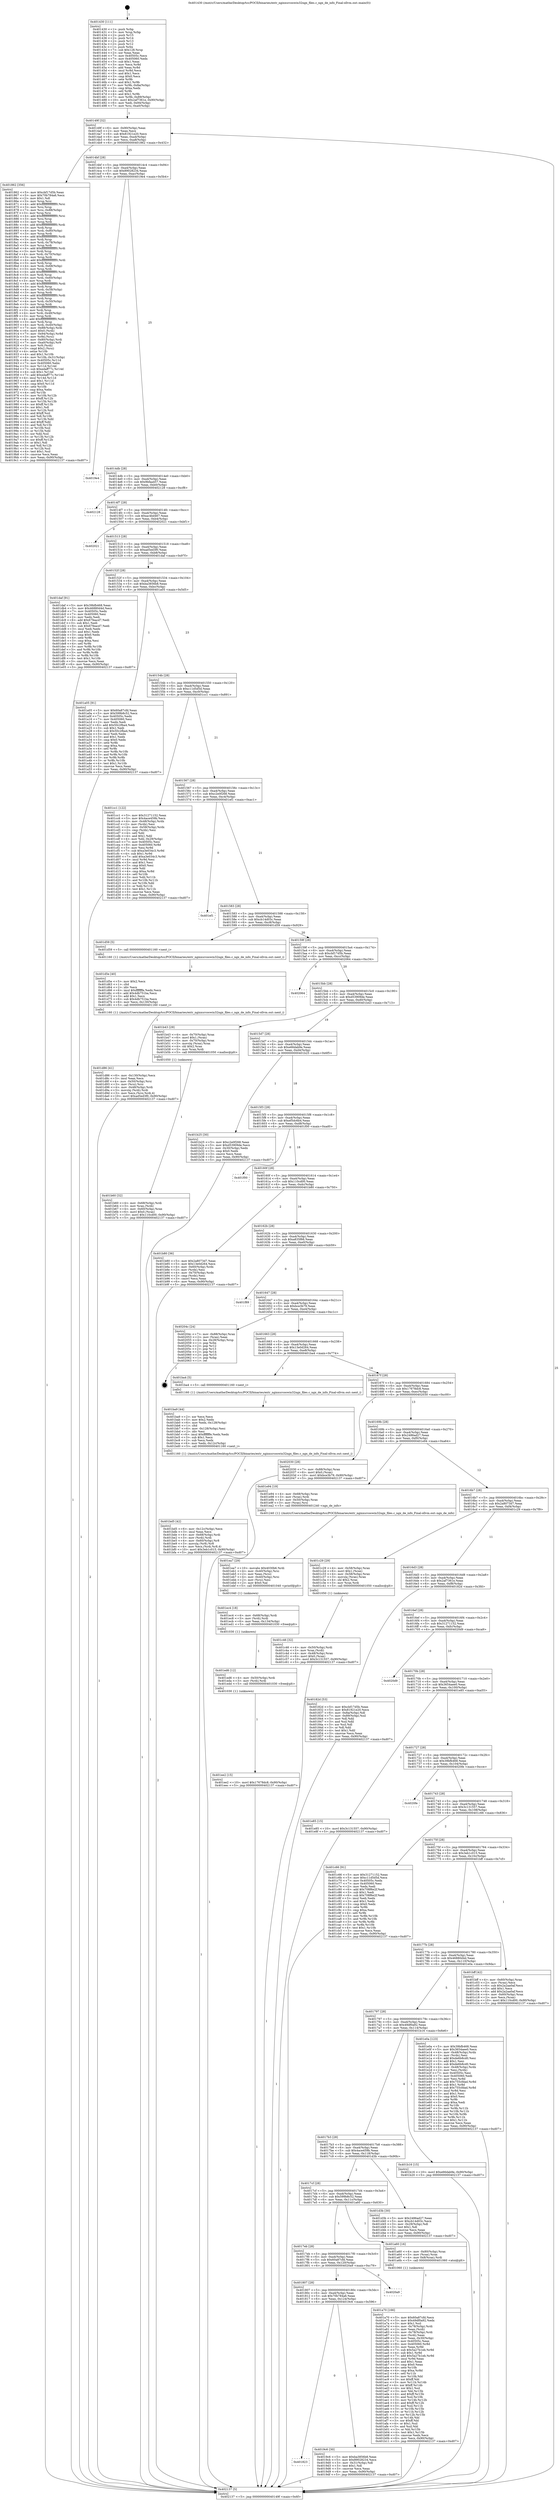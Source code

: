 digraph "0x401430" {
  label = "0x401430 (/mnt/c/Users/mathe/Desktop/tcc/POCII/binaries/extr_nginxsrcoswin32ngx_files.c_ngx_de_info_Final-ollvm.out::main(0))"
  labelloc = "t"
  node[shape=record]

  Entry [label="",width=0.3,height=0.3,shape=circle,fillcolor=black,style=filled]
  "0x40149f" [label="{
     0x40149f [32]\l
     | [instrs]\l
     &nbsp;&nbsp;0x40149f \<+6\>: mov -0x90(%rbp),%eax\l
     &nbsp;&nbsp;0x4014a5 \<+2\>: mov %eax,%ecx\l
     &nbsp;&nbsp;0x4014a7 \<+6\>: sub $0x81921e20,%ecx\l
     &nbsp;&nbsp;0x4014ad \<+6\>: mov %eax,-0xa4(%rbp)\l
     &nbsp;&nbsp;0x4014b3 \<+6\>: mov %ecx,-0xa8(%rbp)\l
     &nbsp;&nbsp;0x4014b9 \<+6\>: je 0000000000401862 \<main+0x432\>\l
  }"]
  "0x401862" [label="{
     0x401862 [356]\l
     | [instrs]\l
     &nbsp;&nbsp;0x401862 \<+5\>: mov $0xcbf17d5b,%eax\l
     &nbsp;&nbsp;0x401867 \<+5\>: mov $0x70b784a6,%ecx\l
     &nbsp;&nbsp;0x40186c \<+2\>: mov $0x1,%dl\l
     &nbsp;&nbsp;0x40186e \<+3\>: mov %rsp,%rsi\l
     &nbsp;&nbsp;0x401871 \<+4\>: add $0xfffffffffffffff0,%rsi\l
     &nbsp;&nbsp;0x401875 \<+3\>: mov %rsi,%rsp\l
     &nbsp;&nbsp;0x401878 \<+7\>: mov %rsi,-0x88(%rbp)\l
     &nbsp;&nbsp;0x40187f \<+3\>: mov %rsp,%rsi\l
     &nbsp;&nbsp;0x401882 \<+4\>: add $0xfffffffffffffff0,%rsi\l
     &nbsp;&nbsp;0x401886 \<+3\>: mov %rsi,%rsp\l
     &nbsp;&nbsp;0x401889 \<+3\>: mov %rsp,%rdi\l
     &nbsp;&nbsp;0x40188c \<+4\>: add $0xfffffffffffffff0,%rdi\l
     &nbsp;&nbsp;0x401890 \<+3\>: mov %rdi,%rsp\l
     &nbsp;&nbsp;0x401893 \<+4\>: mov %rdi,-0x80(%rbp)\l
     &nbsp;&nbsp;0x401897 \<+3\>: mov %rsp,%rdi\l
     &nbsp;&nbsp;0x40189a \<+4\>: add $0xfffffffffffffff0,%rdi\l
     &nbsp;&nbsp;0x40189e \<+3\>: mov %rdi,%rsp\l
     &nbsp;&nbsp;0x4018a1 \<+4\>: mov %rdi,-0x78(%rbp)\l
     &nbsp;&nbsp;0x4018a5 \<+3\>: mov %rsp,%rdi\l
     &nbsp;&nbsp;0x4018a8 \<+4\>: add $0xfffffffffffffff0,%rdi\l
     &nbsp;&nbsp;0x4018ac \<+3\>: mov %rdi,%rsp\l
     &nbsp;&nbsp;0x4018af \<+4\>: mov %rdi,-0x70(%rbp)\l
     &nbsp;&nbsp;0x4018b3 \<+3\>: mov %rsp,%rdi\l
     &nbsp;&nbsp;0x4018b6 \<+4\>: add $0xfffffffffffffff0,%rdi\l
     &nbsp;&nbsp;0x4018ba \<+3\>: mov %rdi,%rsp\l
     &nbsp;&nbsp;0x4018bd \<+4\>: mov %rdi,-0x68(%rbp)\l
     &nbsp;&nbsp;0x4018c1 \<+3\>: mov %rsp,%rdi\l
     &nbsp;&nbsp;0x4018c4 \<+4\>: add $0xfffffffffffffff0,%rdi\l
     &nbsp;&nbsp;0x4018c8 \<+3\>: mov %rdi,%rsp\l
     &nbsp;&nbsp;0x4018cb \<+4\>: mov %rdi,-0x60(%rbp)\l
     &nbsp;&nbsp;0x4018cf \<+3\>: mov %rsp,%rdi\l
     &nbsp;&nbsp;0x4018d2 \<+4\>: add $0xfffffffffffffff0,%rdi\l
     &nbsp;&nbsp;0x4018d6 \<+3\>: mov %rdi,%rsp\l
     &nbsp;&nbsp;0x4018d9 \<+4\>: mov %rdi,-0x58(%rbp)\l
     &nbsp;&nbsp;0x4018dd \<+3\>: mov %rsp,%rdi\l
     &nbsp;&nbsp;0x4018e0 \<+4\>: add $0xfffffffffffffff0,%rdi\l
     &nbsp;&nbsp;0x4018e4 \<+3\>: mov %rdi,%rsp\l
     &nbsp;&nbsp;0x4018e7 \<+4\>: mov %rdi,-0x50(%rbp)\l
     &nbsp;&nbsp;0x4018eb \<+3\>: mov %rsp,%rdi\l
     &nbsp;&nbsp;0x4018ee \<+4\>: add $0xfffffffffffffff0,%rdi\l
     &nbsp;&nbsp;0x4018f2 \<+3\>: mov %rdi,%rsp\l
     &nbsp;&nbsp;0x4018f5 \<+4\>: mov %rdi,-0x48(%rbp)\l
     &nbsp;&nbsp;0x4018f9 \<+3\>: mov %rsp,%rdi\l
     &nbsp;&nbsp;0x4018fc \<+4\>: add $0xfffffffffffffff0,%rdi\l
     &nbsp;&nbsp;0x401900 \<+3\>: mov %rdi,%rsp\l
     &nbsp;&nbsp;0x401903 \<+4\>: mov %rdi,-0x40(%rbp)\l
     &nbsp;&nbsp;0x401907 \<+7\>: mov -0x88(%rbp),%rdi\l
     &nbsp;&nbsp;0x40190e \<+6\>: movl $0x0,(%rdi)\l
     &nbsp;&nbsp;0x401914 \<+7\>: mov -0x94(%rbp),%r8d\l
     &nbsp;&nbsp;0x40191b \<+3\>: mov %r8d,(%rsi)\l
     &nbsp;&nbsp;0x40191e \<+4\>: mov -0x80(%rbp),%rdi\l
     &nbsp;&nbsp;0x401922 \<+7\>: mov -0xa0(%rbp),%r9\l
     &nbsp;&nbsp;0x401929 \<+3\>: mov %r9,(%rdi)\l
     &nbsp;&nbsp;0x40192c \<+3\>: cmpl $0x2,(%rsi)\l
     &nbsp;&nbsp;0x40192f \<+4\>: setne %r10b\l
     &nbsp;&nbsp;0x401933 \<+4\>: and $0x1,%r10b\l
     &nbsp;&nbsp;0x401937 \<+4\>: mov %r10b,-0x31(%rbp)\l
     &nbsp;&nbsp;0x40193b \<+8\>: mov 0x40505c,%r11d\l
     &nbsp;&nbsp;0x401943 \<+7\>: mov 0x405060,%ebx\l
     &nbsp;&nbsp;0x40194a \<+3\>: mov %r11d,%r14d\l
     &nbsp;&nbsp;0x40194d \<+7\>: sub $0xedaff77c,%r14d\l
     &nbsp;&nbsp;0x401954 \<+4\>: sub $0x1,%r14d\l
     &nbsp;&nbsp;0x401958 \<+7\>: add $0xedaff77c,%r14d\l
     &nbsp;&nbsp;0x40195f \<+4\>: imul %r14d,%r11d\l
     &nbsp;&nbsp;0x401963 \<+4\>: and $0x1,%r11d\l
     &nbsp;&nbsp;0x401967 \<+4\>: cmp $0x0,%r11d\l
     &nbsp;&nbsp;0x40196b \<+4\>: sete %r10b\l
     &nbsp;&nbsp;0x40196f \<+3\>: cmp $0xa,%ebx\l
     &nbsp;&nbsp;0x401972 \<+4\>: setl %r15b\l
     &nbsp;&nbsp;0x401976 \<+3\>: mov %r10b,%r12b\l
     &nbsp;&nbsp;0x401979 \<+4\>: xor $0xff,%r12b\l
     &nbsp;&nbsp;0x40197d \<+3\>: mov %r15b,%r13b\l
     &nbsp;&nbsp;0x401980 \<+4\>: xor $0xff,%r13b\l
     &nbsp;&nbsp;0x401984 \<+3\>: xor $0x1,%dl\l
     &nbsp;&nbsp;0x401987 \<+3\>: mov %r12b,%sil\l
     &nbsp;&nbsp;0x40198a \<+4\>: and $0xff,%sil\l
     &nbsp;&nbsp;0x40198e \<+3\>: and %dl,%r10b\l
     &nbsp;&nbsp;0x401991 \<+3\>: mov %r13b,%dil\l
     &nbsp;&nbsp;0x401994 \<+4\>: and $0xff,%dil\l
     &nbsp;&nbsp;0x401998 \<+3\>: and %dl,%r15b\l
     &nbsp;&nbsp;0x40199b \<+3\>: or %r10b,%sil\l
     &nbsp;&nbsp;0x40199e \<+3\>: or %r15b,%dil\l
     &nbsp;&nbsp;0x4019a1 \<+3\>: xor %dil,%sil\l
     &nbsp;&nbsp;0x4019a4 \<+3\>: or %r13b,%r12b\l
     &nbsp;&nbsp;0x4019a7 \<+4\>: xor $0xff,%r12b\l
     &nbsp;&nbsp;0x4019ab \<+3\>: or $0x1,%dl\l
     &nbsp;&nbsp;0x4019ae \<+3\>: and %dl,%r12b\l
     &nbsp;&nbsp;0x4019b1 \<+3\>: or %r12b,%sil\l
     &nbsp;&nbsp;0x4019b4 \<+4\>: test $0x1,%sil\l
     &nbsp;&nbsp;0x4019b8 \<+3\>: cmovne %ecx,%eax\l
     &nbsp;&nbsp;0x4019bb \<+6\>: mov %eax,-0x90(%rbp)\l
     &nbsp;&nbsp;0x4019c1 \<+5\>: jmp 0000000000402137 \<main+0xd07\>\l
  }"]
  "0x4014bf" [label="{
     0x4014bf [28]\l
     | [instrs]\l
     &nbsp;&nbsp;0x4014bf \<+5\>: jmp 00000000004014c4 \<main+0x94\>\l
     &nbsp;&nbsp;0x4014c4 \<+6\>: mov -0xa4(%rbp),%eax\l
     &nbsp;&nbsp;0x4014ca \<+5\>: sub $0x89028234,%eax\l
     &nbsp;&nbsp;0x4014cf \<+6\>: mov %eax,-0xac(%rbp)\l
     &nbsp;&nbsp;0x4014d5 \<+6\>: je 00000000004019e4 \<main+0x5b4\>\l
  }"]
  Exit [label="",width=0.3,height=0.3,shape=circle,fillcolor=black,style=filled,peripheries=2]
  "0x4019e4" [label="{
     0x4019e4\l
  }", style=dashed]
  "0x4014db" [label="{
     0x4014db [28]\l
     | [instrs]\l
     &nbsp;&nbsp;0x4014db \<+5\>: jmp 00000000004014e0 \<main+0xb0\>\l
     &nbsp;&nbsp;0x4014e0 \<+6\>: mov -0xa4(%rbp),%eax\l
     &nbsp;&nbsp;0x4014e6 \<+5\>: sub $0x9bfaa457,%eax\l
     &nbsp;&nbsp;0x4014eb \<+6\>: mov %eax,-0xb0(%rbp)\l
     &nbsp;&nbsp;0x4014f1 \<+6\>: je 0000000000402128 \<main+0xcf8\>\l
  }"]
  "0x401ee2" [label="{
     0x401ee2 [15]\l
     | [instrs]\l
     &nbsp;&nbsp;0x401ee2 \<+10\>: movl $0x17678dc8,-0x90(%rbp)\l
     &nbsp;&nbsp;0x401eec \<+5\>: jmp 0000000000402137 \<main+0xd07\>\l
  }"]
  "0x402128" [label="{
     0x402128\l
  }", style=dashed]
  "0x4014f7" [label="{
     0x4014f7 [28]\l
     | [instrs]\l
     &nbsp;&nbsp;0x4014f7 \<+5\>: jmp 00000000004014fc \<main+0xcc\>\l
     &nbsp;&nbsp;0x4014fc \<+6\>: mov -0xa4(%rbp),%eax\l
     &nbsp;&nbsp;0x401502 \<+5\>: sub $0xac4bd467,%eax\l
     &nbsp;&nbsp;0x401507 \<+6\>: mov %eax,-0xb4(%rbp)\l
     &nbsp;&nbsp;0x40150d \<+6\>: je 0000000000402021 \<main+0xbf1\>\l
  }"]
  "0x401ed6" [label="{
     0x401ed6 [12]\l
     | [instrs]\l
     &nbsp;&nbsp;0x401ed6 \<+4\>: mov -0x50(%rbp),%rdi\l
     &nbsp;&nbsp;0x401eda \<+3\>: mov (%rdi),%rdi\l
     &nbsp;&nbsp;0x401edd \<+5\>: call 0000000000401030 \<free@plt\>\l
     | [calls]\l
     &nbsp;&nbsp;0x401030 \{1\} (unknown)\l
  }"]
  "0x402021" [label="{
     0x402021\l
  }", style=dashed]
  "0x401513" [label="{
     0x401513 [28]\l
     | [instrs]\l
     &nbsp;&nbsp;0x401513 \<+5\>: jmp 0000000000401518 \<main+0xe8\>\l
     &nbsp;&nbsp;0x401518 \<+6\>: mov -0xa4(%rbp),%eax\l
     &nbsp;&nbsp;0x40151e \<+5\>: sub $0xad5ed3f0,%eax\l
     &nbsp;&nbsp;0x401523 \<+6\>: mov %eax,-0xb8(%rbp)\l
     &nbsp;&nbsp;0x401529 \<+6\>: je 0000000000401daf \<main+0x97f\>\l
  }"]
  "0x401ec4" [label="{
     0x401ec4 [18]\l
     | [instrs]\l
     &nbsp;&nbsp;0x401ec4 \<+4\>: mov -0x68(%rbp),%rdi\l
     &nbsp;&nbsp;0x401ec8 \<+3\>: mov (%rdi),%rdi\l
     &nbsp;&nbsp;0x401ecb \<+6\>: mov %eax,-0x134(%rbp)\l
     &nbsp;&nbsp;0x401ed1 \<+5\>: call 0000000000401030 \<free@plt\>\l
     | [calls]\l
     &nbsp;&nbsp;0x401030 \{1\} (unknown)\l
  }"]
  "0x401daf" [label="{
     0x401daf [91]\l
     | [instrs]\l
     &nbsp;&nbsp;0x401daf \<+5\>: mov $0x39bfb468,%eax\l
     &nbsp;&nbsp;0x401db4 \<+5\>: mov $0x46880d4d,%ecx\l
     &nbsp;&nbsp;0x401db9 \<+7\>: mov 0x40505c,%edx\l
     &nbsp;&nbsp;0x401dc0 \<+7\>: mov 0x405060,%esi\l
     &nbsp;&nbsp;0x401dc7 \<+2\>: mov %edx,%edi\l
     &nbsp;&nbsp;0x401dc9 \<+6\>: add $0x67feacd7,%edi\l
     &nbsp;&nbsp;0x401dcf \<+3\>: sub $0x1,%edi\l
     &nbsp;&nbsp;0x401dd2 \<+6\>: sub $0x67feacd7,%edi\l
     &nbsp;&nbsp;0x401dd8 \<+3\>: imul %edi,%edx\l
     &nbsp;&nbsp;0x401ddb \<+3\>: and $0x1,%edx\l
     &nbsp;&nbsp;0x401dde \<+3\>: cmp $0x0,%edx\l
     &nbsp;&nbsp;0x401de1 \<+4\>: sete %r8b\l
     &nbsp;&nbsp;0x401de5 \<+3\>: cmp $0xa,%esi\l
     &nbsp;&nbsp;0x401de8 \<+4\>: setl %r9b\l
     &nbsp;&nbsp;0x401dec \<+3\>: mov %r8b,%r10b\l
     &nbsp;&nbsp;0x401def \<+3\>: and %r9b,%r10b\l
     &nbsp;&nbsp;0x401df2 \<+3\>: xor %r9b,%r8b\l
     &nbsp;&nbsp;0x401df5 \<+3\>: or %r8b,%r10b\l
     &nbsp;&nbsp;0x401df8 \<+4\>: test $0x1,%r10b\l
     &nbsp;&nbsp;0x401dfc \<+3\>: cmovne %ecx,%eax\l
     &nbsp;&nbsp;0x401dff \<+6\>: mov %eax,-0x90(%rbp)\l
     &nbsp;&nbsp;0x401e05 \<+5\>: jmp 0000000000402137 \<main+0xd07\>\l
  }"]
  "0x40152f" [label="{
     0x40152f [28]\l
     | [instrs]\l
     &nbsp;&nbsp;0x40152f \<+5\>: jmp 0000000000401534 \<main+0x104\>\l
     &nbsp;&nbsp;0x401534 \<+6\>: mov -0xa4(%rbp),%eax\l
     &nbsp;&nbsp;0x40153a \<+5\>: sub $0xba3856b8,%eax\l
     &nbsp;&nbsp;0x40153f \<+6\>: mov %eax,-0xbc(%rbp)\l
     &nbsp;&nbsp;0x401545 \<+6\>: je 0000000000401a05 \<main+0x5d5\>\l
  }"]
  "0x401ea7" [label="{
     0x401ea7 [29]\l
     | [instrs]\l
     &nbsp;&nbsp;0x401ea7 \<+10\>: movabs $0x4030b6,%rdi\l
     &nbsp;&nbsp;0x401eb1 \<+4\>: mov -0x40(%rbp),%rsi\l
     &nbsp;&nbsp;0x401eb5 \<+2\>: mov %eax,(%rsi)\l
     &nbsp;&nbsp;0x401eb7 \<+4\>: mov -0x40(%rbp),%rsi\l
     &nbsp;&nbsp;0x401ebb \<+2\>: mov (%rsi),%esi\l
     &nbsp;&nbsp;0x401ebd \<+2\>: mov $0x0,%al\l
     &nbsp;&nbsp;0x401ebf \<+5\>: call 0000000000401040 \<printf@plt\>\l
     | [calls]\l
     &nbsp;&nbsp;0x401040 \{1\} (unknown)\l
  }"]
  "0x401a05" [label="{
     0x401a05 [91]\l
     | [instrs]\l
     &nbsp;&nbsp;0x401a05 \<+5\>: mov $0x60a87cfd,%eax\l
     &nbsp;&nbsp;0x401a0a \<+5\>: mov $0x599b8c52,%ecx\l
     &nbsp;&nbsp;0x401a0f \<+7\>: mov 0x40505c,%edx\l
     &nbsp;&nbsp;0x401a16 \<+7\>: mov 0x405060,%esi\l
     &nbsp;&nbsp;0x401a1d \<+2\>: mov %edx,%edi\l
     &nbsp;&nbsp;0x401a1f \<+6\>: add $0x50c2fba4,%edi\l
     &nbsp;&nbsp;0x401a25 \<+3\>: sub $0x1,%edi\l
     &nbsp;&nbsp;0x401a28 \<+6\>: sub $0x50c2fba4,%edi\l
     &nbsp;&nbsp;0x401a2e \<+3\>: imul %edi,%edx\l
     &nbsp;&nbsp;0x401a31 \<+3\>: and $0x1,%edx\l
     &nbsp;&nbsp;0x401a34 \<+3\>: cmp $0x0,%edx\l
     &nbsp;&nbsp;0x401a37 \<+4\>: sete %r8b\l
     &nbsp;&nbsp;0x401a3b \<+3\>: cmp $0xa,%esi\l
     &nbsp;&nbsp;0x401a3e \<+4\>: setl %r9b\l
     &nbsp;&nbsp;0x401a42 \<+3\>: mov %r8b,%r10b\l
     &nbsp;&nbsp;0x401a45 \<+3\>: and %r9b,%r10b\l
     &nbsp;&nbsp;0x401a48 \<+3\>: xor %r9b,%r8b\l
     &nbsp;&nbsp;0x401a4b \<+3\>: or %r8b,%r10b\l
     &nbsp;&nbsp;0x401a4e \<+4\>: test $0x1,%r10b\l
     &nbsp;&nbsp;0x401a52 \<+3\>: cmovne %ecx,%eax\l
     &nbsp;&nbsp;0x401a55 \<+6\>: mov %eax,-0x90(%rbp)\l
     &nbsp;&nbsp;0x401a5b \<+5\>: jmp 0000000000402137 \<main+0xd07\>\l
  }"]
  "0x40154b" [label="{
     0x40154b [28]\l
     | [instrs]\l
     &nbsp;&nbsp;0x40154b \<+5\>: jmp 0000000000401550 \<main+0x120\>\l
     &nbsp;&nbsp;0x401550 \<+6\>: mov -0xa4(%rbp),%eax\l
     &nbsp;&nbsp;0x401556 \<+5\>: sub $0xc11d5d5d,%eax\l
     &nbsp;&nbsp;0x40155b \<+6\>: mov %eax,-0xc0(%rbp)\l
     &nbsp;&nbsp;0x401561 \<+6\>: je 0000000000401cc1 \<main+0x891\>\l
  }"]
  "0x401d86" [label="{
     0x401d86 [41]\l
     | [instrs]\l
     &nbsp;&nbsp;0x401d86 \<+6\>: mov -0x130(%rbp),%ecx\l
     &nbsp;&nbsp;0x401d8c \<+3\>: imul %eax,%ecx\l
     &nbsp;&nbsp;0x401d8f \<+4\>: mov -0x50(%rbp),%rsi\l
     &nbsp;&nbsp;0x401d93 \<+3\>: mov (%rsi),%rsi\l
     &nbsp;&nbsp;0x401d96 \<+4\>: mov -0x48(%rbp),%rdi\l
     &nbsp;&nbsp;0x401d9a \<+3\>: movslq (%rdi),%rdi\l
     &nbsp;&nbsp;0x401d9d \<+3\>: mov %ecx,(%rsi,%rdi,4)\l
     &nbsp;&nbsp;0x401da0 \<+10\>: movl $0xad5ed3f0,-0x90(%rbp)\l
     &nbsp;&nbsp;0x401daa \<+5\>: jmp 0000000000402137 \<main+0xd07\>\l
  }"]
  "0x401cc1" [label="{
     0x401cc1 [122]\l
     | [instrs]\l
     &nbsp;&nbsp;0x401cc1 \<+5\>: mov $0x31271152,%eax\l
     &nbsp;&nbsp;0x401cc6 \<+5\>: mov $0x4ace459b,%ecx\l
     &nbsp;&nbsp;0x401ccb \<+4\>: mov -0x48(%rbp),%rdx\l
     &nbsp;&nbsp;0x401ccf \<+2\>: mov (%rdx),%esi\l
     &nbsp;&nbsp;0x401cd1 \<+4\>: mov -0x58(%rbp),%rdx\l
     &nbsp;&nbsp;0x401cd5 \<+2\>: cmp (%rdx),%esi\l
     &nbsp;&nbsp;0x401cd7 \<+4\>: setl %dil\l
     &nbsp;&nbsp;0x401cdb \<+4\>: and $0x1,%dil\l
     &nbsp;&nbsp;0x401cdf \<+4\>: mov %dil,-0x29(%rbp)\l
     &nbsp;&nbsp;0x401ce3 \<+7\>: mov 0x40505c,%esi\l
     &nbsp;&nbsp;0x401cea \<+8\>: mov 0x405060,%r8d\l
     &nbsp;&nbsp;0x401cf2 \<+3\>: mov %esi,%r9d\l
     &nbsp;&nbsp;0x401cf5 \<+7\>: sub $0xa3e034c3,%r9d\l
     &nbsp;&nbsp;0x401cfc \<+4\>: sub $0x1,%r9d\l
     &nbsp;&nbsp;0x401d00 \<+7\>: add $0xa3e034c3,%r9d\l
     &nbsp;&nbsp;0x401d07 \<+4\>: imul %r9d,%esi\l
     &nbsp;&nbsp;0x401d0b \<+3\>: and $0x1,%esi\l
     &nbsp;&nbsp;0x401d0e \<+3\>: cmp $0x0,%esi\l
     &nbsp;&nbsp;0x401d11 \<+4\>: sete %dil\l
     &nbsp;&nbsp;0x401d15 \<+4\>: cmp $0xa,%r8d\l
     &nbsp;&nbsp;0x401d19 \<+4\>: setl %r10b\l
     &nbsp;&nbsp;0x401d1d \<+3\>: mov %dil,%r11b\l
     &nbsp;&nbsp;0x401d20 \<+3\>: and %r10b,%r11b\l
     &nbsp;&nbsp;0x401d23 \<+3\>: xor %r10b,%dil\l
     &nbsp;&nbsp;0x401d26 \<+3\>: or %dil,%r11b\l
     &nbsp;&nbsp;0x401d29 \<+4\>: test $0x1,%r11b\l
     &nbsp;&nbsp;0x401d2d \<+3\>: cmovne %ecx,%eax\l
     &nbsp;&nbsp;0x401d30 \<+6\>: mov %eax,-0x90(%rbp)\l
     &nbsp;&nbsp;0x401d36 \<+5\>: jmp 0000000000402137 \<main+0xd07\>\l
  }"]
  "0x401567" [label="{
     0x401567 [28]\l
     | [instrs]\l
     &nbsp;&nbsp;0x401567 \<+5\>: jmp 000000000040156c \<main+0x13c\>\l
     &nbsp;&nbsp;0x40156c \<+6\>: mov -0xa4(%rbp),%eax\l
     &nbsp;&nbsp;0x401572 \<+5\>: sub $0xc2e0f268,%eax\l
     &nbsp;&nbsp;0x401577 \<+6\>: mov %eax,-0xc4(%rbp)\l
     &nbsp;&nbsp;0x40157d \<+6\>: je 0000000000401ef1 \<main+0xac1\>\l
  }"]
  "0x401d5e" [label="{
     0x401d5e [40]\l
     | [instrs]\l
     &nbsp;&nbsp;0x401d5e \<+5\>: mov $0x2,%ecx\l
     &nbsp;&nbsp;0x401d63 \<+1\>: cltd\l
     &nbsp;&nbsp;0x401d64 \<+2\>: idiv %ecx\l
     &nbsp;&nbsp;0x401d66 \<+6\>: imul $0xfffffffe,%edx,%ecx\l
     &nbsp;&nbsp;0x401d6c \<+6\>: add $0x4db751ba,%ecx\l
     &nbsp;&nbsp;0x401d72 \<+3\>: add $0x1,%ecx\l
     &nbsp;&nbsp;0x401d75 \<+6\>: sub $0x4db751ba,%ecx\l
     &nbsp;&nbsp;0x401d7b \<+6\>: mov %ecx,-0x130(%rbp)\l
     &nbsp;&nbsp;0x401d81 \<+5\>: call 0000000000401160 \<next_i\>\l
     | [calls]\l
     &nbsp;&nbsp;0x401160 \{1\} (/mnt/c/Users/mathe/Desktop/tcc/POCII/binaries/extr_nginxsrcoswin32ngx_files.c_ngx_de_info_Final-ollvm.out::next_i)\l
  }"]
  "0x401ef1" [label="{
     0x401ef1\l
  }", style=dashed]
  "0x401583" [label="{
     0x401583 [28]\l
     | [instrs]\l
     &nbsp;&nbsp;0x401583 \<+5\>: jmp 0000000000401588 \<main+0x158\>\l
     &nbsp;&nbsp;0x401588 \<+6\>: mov -0xa4(%rbp),%eax\l
     &nbsp;&nbsp;0x40158e \<+5\>: sub $0xcb14d03c,%eax\l
     &nbsp;&nbsp;0x401593 \<+6\>: mov %eax,-0xc8(%rbp)\l
     &nbsp;&nbsp;0x401599 \<+6\>: je 0000000000401d59 \<main+0x929\>\l
  }"]
  "0x401c46" [label="{
     0x401c46 [32]\l
     | [instrs]\l
     &nbsp;&nbsp;0x401c46 \<+4\>: mov -0x50(%rbp),%rdi\l
     &nbsp;&nbsp;0x401c4a \<+3\>: mov %rax,(%rdi)\l
     &nbsp;&nbsp;0x401c4d \<+4\>: mov -0x48(%rbp),%rax\l
     &nbsp;&nbsp;0x401c51 \<+6\>: movl $0x0,(%rax)\l
     &nbsp;&nbsp;0x401c57 \<+10\>: movl $0x3c131557,-0x90(%rbp)\l
     &nbsp;&nbsp;0x401c61 \<+5\>: jmp 0000000000402137 \<main+0xd07\>\l
  }"]
  "0x401d59" [label="{
     0x401d59 [5]\l
     | [instrs]\l
     &nbsp;&nbsp;0x401d59 \<+5\>: call 0000000000401160 \<next_i\>\l
     | [calls]\l
     &nbsp;&nbsp;0x401160 \{1\} (/mnt/c/Users/mathe/Desktop/tcc/POCII/binaries/extr_nginxsrcoswin32ngx_files.c_ngx_de_info_Final-ollvm.out::next_i)\l
  }"]
  "0x40159f" [label="{
     0x40159f [28]\l
     | [instrs]\l
     &nbsp;&nbsp;0x40159f \<+5\>: jmp 00000000004015a4 \<main+0x174\>\l
     &nbsp;&nbsp;0x4015a4 \<+6\>: mov -0xa4(%rbp),%eax\l
     &nbsp;&nbsp;0x4015aa \<+5\>: sub $0xcbf17d5b,%eax\l
     &nbsp;&nbsp;0x4015af \<+6\>: mov %eax,-0xcc(%rbp)\l
     &nbsp;&nbsp;0x4015b5 \<+6\>: je 0000000000402064 \<main+0xc34\>\l
  }"]
  "0x401bd5" [label="{
     0x401bd5 [42]\l
     | [instrs]\l
     &nbsp;&nbsp;0x401bd5 \<+6\>: mov -0x12c(%rbp),%ecx\l
     &nbsp;&nbsp;0x401bdb \<+3\>: imul %eax,%ecx\l
     &nbsp;&nbsp;0x401bde \<+4\>: mov -0x68(%rbp),%rdi\l
     &nbsp;&nbsp;0x401be2 \<+3\>: mov (%rdi),%rdi\l
     &nbsp;&nbsp;0x401be5 \<+4\>: mov -0x60(%rbp),%r8\l
     &nbsp;&nbsp;0x401be9 \<+3\>: movslq (%r8),%r8\l
     &nbsp;&nbsp;0x401bec \<+4\>: mov %ecx,(%rdi,%r8,4)\l
     &nbsp;&nbsp;0x401bf0 \<+10\>: movl $0x3eb1c015,-0x90(%rbp)\l
     &nbsp;&nbsp;0x401bfa \<+5\>: jmp 0000000000402137 \<main+0xd07\>\l
  }"]
  "0x402064" [label="{
     0x402064\l
  }", style=dashed]
  "0x4015bb" [label="{
     0x4015bb [28]\l
     | [instrs]\l
     &nbsp;&nbsp;0x4015bb \<+5\>: jmp 00000000004015c0 \<main+0x190\>\l
     &nbsp;&nbsp;0x4015c0 \<+6\>: mov -0xa4(%rbp),%eax\l
     &nbsp;&nbsp;0x4015c6 \<+5\>: sub $0xd53909de,%eax\l
     &nbsp;&nbsp;0x4015cb \<+6\>: mov %eax,-0xd0(%rbp)\l
     &nbsp;&nbsp;0x4015d1 \<+6\>: je 0000000000401b43 \<main+0x713\>\l
  }"]
  "0x401ba9" [label="{
     0x401ba9 [44]\l
     | [instrs]\l
     &nbsp;&nbsp;0x401ba9 \<+2\>: xor %ecx,%ecx\l
     &nbsp;&nbsp;0x401bab \<+5\>: mov $0x2,%edx\l
     &nbsp;&nbsp;0x401bb0 \<+6\>: mov %edx,-0x128(%rbp)\l
     &nbsp;&nbsp;0x401bb6 \<+1\>: cltd\l
     &nbsp;&nbsp;0x401bb7 \<+6\>: mov -0x128(%rbp),%esi\l
     &nbsp;&nbsp;0x401bbd \<+2\>: idiv %esi\l
     &nbsp;&nbsp;0x401bbf \<+6\>: imul $0xfffffffe,%edx,%edx\l
     &nbsp;&nbsp;0x401bc5 \<+3\>: sub $0x1,%ecx\l
     &nbsp;&nbsp;0x401bc8 \<+2\>: sub %ecx,%edx\l
     &nbsp;&nbsp;0x401bca \<+6\>: mov %edx,-0x12c(%rbp)\l
     &nbsp;&nbsp;0x401bd0 \<+5\>: call 0000000000401160 \<next_i\>\l
     | [calls]\l
     &nbsp;&nbsp;0x401160 \{1\} (/mnt/c/Users/mathe/Desktop/tcc/POCII/binaries/extr_nginxsrcoswin32ngx_files.c_ngx_de_info_Final-ollvm.out::next_i)\l
  }"]
  "0x401b43" [label="{
     0x401b43 [29]\l
     | [instrs]\l
     &nbsp;&nbsp;0x401b43 \<+4\>: mov -0x70(%rbp),%rax\l
     &nbsp;&nbsp;0x401b47 \<+6\>: movl $0x1,(%rax)\l
     &nbsp;&nbsp;0x401b4d \<+4\>: mov -0x70(%rbp),%rax\l
     &nbsp;&nbsp;0x401b51 \<+3\>: movslq (%rax),%rax\l
     &nbsp;&nbsp;0x401b54 \<+4\>: shl $0x2,%rax\l
     &nbsp;&nbsp;0x401b58 \<+3\>: mov %rax,%rdi\l
     &nbsp;&nbsp;0x401b5b \<+5\>: call 0000000000401050 \<malloc@plt\>\l
     | [calls]\l
     &nbsp;&nbsp;0x401050 \{1\} (unknown)\l
  }"]
  "0x4015d7" [label="{
     0x4015d7 [28]\l
     | [instrs]\l
     &nbsp;&nbsp;0x4015d7 \<+5\>: jmp 00000000004015dc \<main+0x1ac\>\l
     &nbsp;&nbsp;0x4015dc \<+6\>: mov -0xa4(%rbp),%eax\l
     &nbsp;&nbsp;0x4015e2 \<+5\>: sub $0xe66dab9e,%eax\l
     &nbsp;&nbsp;0x4015e7 \<+6\>: mov %eax,-0xd4(%rbp)\l
     &nbsp;&nbsp;0x4015ed \<+6\>: je 0000000000401b25 \<main+0x6f5\>\l
  }"]
  "0x401b60" [label="{
     0x401b60 [32]\l
     | [instrs]\l
     &nbsp;&nbsp;0x401b60 \<+4\>: mov -0x68(%rbp),%rdi\l
     &nbsp;&nbsp;0x401b64 \<+3\>: mov %rax,(%rdi)\l
     &nbsp;&nbsp;0x401b67 \<+4\>: mov -0x60(%rbp),%rax\l
     &nbsp;&nbsp;0x401b6b \<+6\>: movl $0x0,(%rax)\l
     &nbsp;&nbsp;0x401b71 \<+10\>: movl $0x110cd00,-0x90(%rbp)\l
     &nbsp;&nbsp;0x401b7b \<+5\>: jmp 0000000000402137 \<main+0xd07\>\l
  }"]
  "0x401b25" [label="{
     0x401b25 [30]\l
     | [instrs]\l
     &nbsp;&nbsp;0x401b25 \<+5\>: mov $0xc2e0f268,%eax\l
     &nbsp;&nbsp;0x401b2a \<+5\>: mov $0xd53909de,%ecx\l
     &nbsp;&nbsp;0x401b2f \<+3\>: mov -0x30(%rbp),%edx\l
     &nbsp;&nbsp;0x401b32 \<+3\>: cmp $0x0,%edx\l
     &nbsp;&nbsp;0x401b35 \<+3\>: cmove %ecx,%eax\l
     &nbsp;&nbsp;0x401b38 \<+6\>: mov %eax,-0x90(%rbp)\l
     &nbsp;&nbsp;0x401b3e \<+5\>: jmp 0000000000402137 \<main+0xd07\>\l
  }"]
  "0x4015f3" [label="{
     0x4015f3 [28]\l
     | [instrs]\l
     &nbsp;&nbsp;0x4015f3 \<+5\>: jmp 00000000004015f8 \<main+0x1c8\>\l
     &nbsp;&nbsp;0x4015f8 \<+6\>: mov -0xa4(%rbp),%eax\l
     &nbsp;&nbsp;0x4015fe \<+5\>: sub $0xef5dc6b4,%eax\l
     &nbsp;&nbsp;0x401603 \<+6\>: mov %eax,-0xd8(%rbp)\l
     &nbsp;&nbsp;0x401609 \<+6\>: je 0000000000401f00 \<main+0xad0\>\l
  }"]
  "0x401a70" [label="{
     0x401a70 [166]\l
     | [instrs]\l
     &nbsp;&nbsp;0x401a70 \<+5\>: mov $0x60a87cfd,%ecx\l
     &nbsp;&nbsp;0x401a75 \<+5\>: mov $0x49df0a92,%edx\l
     &nbsp;&nbsp;0x401a7a \<+3\>: mov $0x1,%sil\l
     &nbsp;&nbsp;0x401a7d \<+4\>: mov -0x78(%rbp),%rdi\l
     &nbsp;&nbsp;0x401a81 \<+2\>: mov %eax,(%rdi)\l
     &nbsp;&nbsp;0x401a83 \<+4\>: mov -0x78(%rbp),%rdi\l
     &nbsp;&nbsp;0x401a87 \<+2\>: mov (%rdi),%eax\l
     &nbsp;&nbsp;0x401a89 \<+3\>: mov %eax,-0x30(%rbp)\l
     &nbsp;&nbsp;0x401a8c \<+7\>: mov 0x40505c,%eax\l
     &nbsp;&nbsp;0x401a93 \<+8\>: mov 0x405060,%r8d\l
     &nbsp;&nbsp;0x401a9b \<+3\>: mov %eax,%r9d\l
     &nbsp;&nbsp;0x401a9e \<+7\>: sub $0x5a27b1eb,%r9d\l
     &nbsp;&nbsp;0x401aa5 \<+4\>: sub $0x1,%r9d\l
     &nbsp;&nbsp;0x401aa9 \<+7\>: add $0x5a27b1eb,%r9d\l
     &nbsp;&nbsp;0x401ab0 \<+4\>: imul %r9d,%eax\l
     &nbsp;&nbsp;0x401ab4 \<+3\>: and $0x1,%eax\l
     &nbsp;&nbsp;0x401ab7 \<+3\>: cmp $0x0,%eax\l
     &nbsp;&nbsp;0x401aba \<+4\>: sete %r10b\l
     &nbsp;&nbsp;0x401abe \<+4\>: cmp $0xa,%r8d\l
     &nbsp;&nbsp;0x401ac2 \<+4\>: setl %r11b\l
     &nbsp;&nbsp;0x401ac6 \<+3\>: mov %r10b,%bl\l
     &nbsp;&nbsp;0x401ac9 \<+3\>: xor $0xff,%bl\l
     &nbsp;&nbsp;0x401acc \<+3\>: mov %r11b,%r14b\l
     &nbsp;&nbsp;0x401acf \<+4\>: xor $0xff,%r14b\l
     &nbsp;&nbsp;0x401ad3 \<+4\>: xor $0x1,%sil\l
     &nbsp;&nbsp;0x401ad7 \<+3\>: mov %bl,%r15b\l
     &nbsp;&nbsp;0x401ada \<+4\>: and $0xff,%r15b\l
     &nbsp;&nbsp;0x401ade \<+3\>: and %sil,%r10b\l
     &nbsp;&nbsp;0x401ae1 \<+3\>: mov %r14b,%r12b\l
     &nbsp;&nbsp;0x401ae4 \<+4\>: and $0xff,%r12b\l
     &nbsp;&nbsp;0x401ae8 \<+3\>: and %sil,%r11b\l
     &nbsp;&nbsp;0x401aeb \<+3\>: or %r10b,%r15b\l
     &nbsp;&nbsp;0x401aee \<+3\>: or %r11b,%r12b\l
     &nbsp;&nbsp;0x401af1 \<+3\>: xor %r12b,%r15b\l
     &nbsp;&nbsp;0x401af4 \<+3\>: or %r14b,%bl\l
     &nbsp;&nbsp;0x401af7 \<+3\>: xor $0xff,%bl\l
     &nbsp;&nbsp;0x401afa \<+4\>: or $0x1,%sil\l
     &nbsp;&nbsp;0x401afe \<+3\>: and %sil,%bl\l
     &nbsp;&nbsp;0x401b01 \<+3\>: or %bl,%r15b\l
     &nbsp;&nbsp;0x401b04 \<+4\>: test $0x1,%r15b\l
     &nbsp;&nbsp;0x401b08 \<+3\>: cmovne %edx,%ecx\l
     &nbsp;&nbsp;0x401b0b \<+6\>: mov %ecx,-0x90(%rbp)\l
     &nbsp;&nbsp;0x401b11 \<+5\>: jmp 0000000000402137 \<main+0xd07\>\l
  }"]
  "0x401f00" [label="{
     0x401f00\l
  }", style=dashed]
  "0x40160f" [label="{
     0x40160f [28]\l
     | [instrs]\l
     &nbsp;&nbsp;0x40160f \<+5\>: jmp 0000000000401614 \<main+0x1e4\>\l
     &nbsp;&nbsp;0x401614 \<+6\>: mov -0xa4(%rbp),%eax\l
     &nbsp;&nbsp;0x40161a \<+5\>: sub $0x110cd00,%eax\l
     &nbsp;&nbsp;0x40161f \<+6\>: mov %eax,-0xdc(%rbp)\l
     &nbsp;&nbsp;0x401625 \<+6\>: je 0000000000401b80 \<main+0x750\>\l
  }"]
  "0x401823" [label="{
     0x401823\l
  }", style=dashed]
  "0x401b80" [label="{
     0x401b80 [36]\l
     | [instrs]\l
     &nbsp;&nbsp;0x401b80 \<+5\>: mov $0x2a8073d7,%eax\l
     &nbsp;&nbsp;0x401b85 \<+5\>: mov $0x13e0d264,%ecx\l
     &nbsp;&nbsp;0x401b8a \<+4\>: mov -0x60(%rbp),%rdx\l
     &nbsp;&nbsp;0x401b8e \<+2\>: mov (%rdx),%esi\l
     &nbsp;&nbsp;0x401b90 \<+4\>: mov -0x70(%rbp),%rdx\l
     &nbsp;&nbsp;0x401b94 \<+2\>: cmp (%rdx),%esi\l
     &nbsp;&nbsp;0x401b96 \<+3\>: cmovl %ecx,%eax\l
     &nbsp;&nbsp;0x401b99 \<+6\>: mov %eax,-0x90(%rbp)\l
     &nbsp;&nbsp;0x401b9f \<+5\>: jmp 0000000000402137 \<main+0xd07\>\l
  }"]
  "0x40162b" [label="{
     0x40162b [28]\l
     | [instrs]\l
     &nbsp;&nbsp;0x40162b \<+5\>: jmp 0000000000401630 \<main+0x200\>\l
     &nbsp;&nbsp;0x401630 \<+6\>: mov -0xa4(%rbp),%eax\l
     &nbsp;&nbsp;0x401636 \<+5\>: sub $0xa835f66,%eax\l
     &nbsp;&nbsp;0x40163b \<+6\>: mov %eax,-0xe0(%rbp)\l
     &nbsp;&nbsp;0x401641 \<+6\>: je 0000000000401f89 \<main+0xb59\>\l
  }"]
  "0x4019c6" [label="{
     0x4019c6 [30]\l
     | [instrs]\l
     &nbsp;&nbsp;0x4019c6 \<+5\>: mov $0xba3856b8,%eax\l
     &nbsp;&nbsp;0x4019cb \<+5\>: mov $0x89028234,%ecx\l
     &nbsp;&nbsp;0x4019d0 \<+3\>: mov -0x31(%rbp),%dl\l
     &nbsp;&nbsp;0x4019d3 \<+3\>: test $0x1,%dl\l
     &nbsp;&nbsp;0x4019d6 \<+3\>: cmovne %ecx,%eax\l
     &nbsp;&nbsp;0x4019d9 \<+6\>: mov %eax,-0x90(%rbp)\l
     &nbsp;&nbsp;0x4019df \<+5\>: jmp 0000000000402137 \<main+0xd07\>\l
  }"]
  "0x401f89" [label="{
     0x401f89\l
  }", style=dashed]
  "0x401647" [label="{
     0x401647 [28]\l
     | [instrs]\l
     &nbsp;&nbsp;0x401647 \<+5\>: jmp 000000000040164c \<main+0x21c\>\l
     &nbsp;&nbsp;0x40164c \<+6\>: mov -0xa4(%rbp),%eax\l
     &nbsp;&nbsp;0x401652 \<+5\>: sub $0xbce3b79,%eax\l
     &nbsp;&nbsp;0x401657 \<+6\>: mov %eax,-0xe4(%rbp)\l
     &nbsp;&nbsp;0x40165d \<+6\>: je 000000000040204c \<main+0xc1c\>\l
  }"]
  "0x401807" [label="{
     0x401807 [28]\l
     | [instrs]\l
     &nbsp;&nbsp;0x401807 \<+5\>: jmp 000000000040180c \<main+0x3dc\>\l
     &nbsp;&nbsp;0x40180c \<+6\>: mov -0xa4(%rbp),%eax\l
     &nbsp;&nbsp;0x401812 \<+5\>: sub $0x70b784a6,%eax\l
     &nbsp;&nbsp;0x401817 \<+6\>: mov %eax,-0x124(%rbp)\l
     &nbsp;&nbsp;0x40181d \<+6\>: je 00000000004019c6 \<main+0x596\>\l
  }"]
  "0x40204c" [label="{
     0x40204c [24]\l
     | [instrs]\l
     &nbsp;&nbsp;0x40204c \<+7\>: mov -0x88(%rbp),%rax\l
     &nbsp;&nbsp;0x402053 \<+2\>: mov (%rax),%eax\l
     &nbsp;&nbsp;0x402055 \<+4\>: lea -0x28(%rbp),%rsp\l
     &nbsp;&nbsp;0x402059 \<+1\>: pop %rbx\l
     &nbsp;&nbsp;0x40205a \<+2\>: pop %r12\l
     &nbsp;&nbsp;0x40205c \<+2\>: pop %r13\l
     &nbsp;&nbsp;0x40205e \<+2\>: pop %r14\l
     &nbsp;&nbsp;0x402060 \<+2\>: pop %r15\l
     &nbsp;&nbsp;0x402062 \<+1\>: pop %rbp\l
     &nbsp;&nbsp;0x402063 \<+1\>: ret\l
  }"]
  "0x401663" [label="{
     0x401663 [28]\l
     | [instrs]\l
     &nbsp;&nbsp;0x401663 \<+5\>: jmp 0000000000401668 \<main+0x238\>\l
     &nbsp;&nbsp;0x401668 \<+6\>: mov -0xa4(%rbp),%eax\l
     &nbsp;&nbsp;0x40166e \<+5\>: sub $0x13e0d264,%eax\l
     &nbsp;&nbsp;0x401673 \<+6\>: mov %eax,-0xe8(%rbp)\l
     &nbsp;&nbsp;0x401679 \<+6\>: je 0000000000401ba4 \<main+0x774\>\l
  }"]
  "0x4020a9" [label="{
     0x4020a9\l
  }", style=dashed]
  "0x401ba4" [label="{
     0x401ba4 [5]\l
     | [instrs]\l
     &nbsp;&nbsp;0x401ba4 \<+5\>: call 0000000000401160 \<next_i\>\l
     | [calls]\l
     &nbsp;&nbsp;0x401160 \{1\} (/mnt/c/Users/mathe/Desktop/tcc/POCII/binaries/extr_nginxsrcoswin32ngx_files.c_ngx_de_info_Final-ollvm.out::next_i)\l
  }"]
  "0x40167f" [label="{
     0x40167f [28]\l
     | [instrs]\l
     &nbsp;&nbsp;0x40167f \<+5\>: jmp 0000000000401684 \<main+0x254\>\l
     &nbsp;&nbsp;0x401684 \<+6\>: mov -0xa4(%rbp),%eax\l
     &nbsp;&nbsp;0x40168a \<+5\>: sub $0x17678dc8,%eax\l
     &nbsp;&nbsp;0x40168f \<+6\>: mov %eax,-0xec(%rbp)\l
     &nbsp;&nbsp;0x401695 \<+6\>: je 0000000000402030 \<main+0xc00\>\l
  }"]
  "0x4017eb" [label="{
     0x4017eb [28]\l
     | [instrs]\l
     &nbsp;&nbsp;0x4017eb \<+5\>: jmp 00000000004017f0 \<main+0x3c0\>\l
     &nbsp;&nbsp;0x4017f0 \<+6\>: mov -0xa4(%rbp),%eax\l
     &nbsp;&nbsp;0x4017f6 \<+5\>: sub $0x60a87cfd,%eax\l
     &nbsp;&nbsp;0x4017fb \<+6\>: mov %eax,-0x120(%rbp)\l
     &nbsp;&nbsp;0x401801 \<+6\>: je 00000000004020a9 \<main+0xc79\>\l
  }"]
  "0x402030" [label="{
     0x402030 [28]\l
     | [instrs]\l
     &nbsp;&nbsp;0x402030 \<+7\>: mov -0x88(%rbp),%rax\l
     &nbsp;&nbsp;0x402037 \<+6\>: movl $0x0,(%rax)\l
     &nbsp;&nbsp;0x40203d \<+10\>: movl $0xbce3b79,-0x90(%rbp)\l
     &nbsp;&nbsp;0x402047 \<+5\>: jmp 0000000000402137 \<main+0xd07\>\l
  }"]
  "0x40169b" [label="{
     0x40169b [28]\l
     | [instrs]\l
     &nbsp;&nbsp;0x40169b \<+5\>: jmp 00000000004016a0 \<main+0x270\>\l
     &nbsp;&nbsp;0x4016a0 \<+6\>: mov -0xa4(%rbp),%eax\l
     &nbsp;&nbsp;0x4016a6 \<+5\>: sub $0x2486ad27,%eax\l
     &nbsp;&nbsp;0x4016ab \<+6\>: mov %eax,-0xf0(%rbp)\l
     &nbsp;&nbsp;0x4016b1 \<+6\>: je 0000000000401e94 \<main+0xa64\>\l
  }"]
  "0x401a60" [label="{
     0x401a60 [16]\l
     | [instrs]\l
     &nbsp;&nbsp;0x401a60 \<+4\>: mov -0x80(%rbp),%rax\l
     &nbsp;&nbsp;0x401a64 \<+3\>: mov (%rax),%rax\l
     &nbsp;&nbsp;0x401a67 \<+4\>: mov 0x8(%rax),%rdi\l
     &nbsp;&nbsp;0x401a6b \<+5\>: call 0000000000401060 \<atoi@plt\>\l
     | [calls]\l
     &nbsp;&nbsp;0x401060 \{1\} (unknown)\l
  }"]
  "0x401e94" [label="{
     0x401e94 [19]\l
     | [instrs]\l
     &nbsp;&nbsp;0x401e94 \<+4\>: mov -0x68(%rbp),%rax\l
     &nbsp;&nbsp;0x401e98 \<+3\>: mov (%rax),%rdi\l
     &nbsp;&nbsp;0x401e9b \<+4\>: mov -0x50(%rbp),%rax\l
     &nbsp;&nbsp;0x401e9f \<+3\>: mov (%rax),%rsi\l
     &nbsp;&nbsp;0x401ea2 \<+5\>: call 0000000000401240 \<ngx_de_info\>\l
     | [calls]\l
     &nbsp;&nbsp;0x401240 \{1\} (/mnt/c/Users/mathe/Desktop/tcc/POCII/binaries/extr_nginxsrcoswin32ngx_files.c_ngx_de_info_Final-ollvm.out::ngx_de_info)\l
  }"]
  "0x4016b7" [label="{
     0x4016b7 [28]\l
     | [instrs]\l
     &nbsp;&nbsp;0x4016b7 \<+5\>: jmp 00000000004016bc \<main+0x28c\>\l
     &nbsp;&nbsp;0x4016bc \<+6\>: mov -0xa4(%rbp),%eax\l
     &nbsp;&nbsp;0x4016c2 \<+5\>: sub $0x2a8073d7,%eax\l
     &nbsp;&nbsp;0x4016c7 \<+6\>: mov %eax,-0xf4(%rbp)\l
     &nbsp;&nbsp;0x4016cd \<+6\>: je 0000000000401c29 \<main+0x7f9\>\l
  }"]
  "0x4017cf" [label="{
     0x4017cf [28]\l
     | [instrs]\l
     &nbsp;&nbsp;0x4017cf \<+5\>: jmp 00000000004017d4 \<main+0x3a4\>\l
     &nbsp;&nbsp;0x4017d4 \<+6\>: mov -0xa4(%rbp),%eax\l
     &nbsp;&nbsp;0x4017da \<+5\>: sub $0x599b8c52,%eax\l
     &nbsp;&nbsp;0x4017df \<+6\>: mov %eax,-0x11c(%rbp)\l
     &nbsp;&nbsp;0x4017e5 \<+6\>: je 0000000000401a60 \<main+0x630\>\l
  }"]
  "0x401c29" [label="{
     0x401c29 [29]\l
     | [instrs]\l
     &nbsp;&nbsp;0x401c29 \<+4\>: mov -0x58(%rbp),%rax\l
     &nbsp;&nbsp;0x401c2d \<+6\>: movl $0x1,(%rax)\l
     &nbsp;&nbsp;0x401c33 \<+4\>: mov -0x58(%rbp),%rax\l
     &nbsp;&nbsp;0x401c37 \<+3\>: movslq (%rax),%rax\l
     &nbsp;&nbsp;0x401c3a \<+4\>: shl $0x2,%rax\l
     &nbsp;&nbsp;0x401c3e \<+3\>: mov %rax,%rdi\l
     &nbsp;&nbsp;0x401c41 \<+5\>: call 0000000000401050 \<malloc@plt\>\l
     | [calls]\l
     &nbsp;&nbsp;0x401050 \{1\} (unknown)\l
  }"]
  "0x4016d3" [label="{
     0x4016d3 [28]\l
     | [instrs]\l
     &nbsp;&nbsp;0x4016d3 \<+5\>: jmp 00000000004016d8 \<main+0x2a8\>\l
     &nbsp;&nbsp;0x4016d8 \<+6\>: mov -0xa4(%rbp),%eax\l
     &nbsp;&nbsp;0x4016de \<+5\>: sub $0x2af7361e,%eax\l
     &nbsp;&nbsp;0x4016e3 \<+6\>: mov %eax,-0xf8(%rbp)\l
     &nbsp;&nbsp;0x4016e9 \<+6\>: je 000000000040182d \<main+0x3fd\>\l
  }"]
  "0x401d3b" [label="{
     0x401d3b [30]\l
     | [instrs]\l
     &nbsp;&nbsp;0x401d3b \<+5\>: mov $0x2486ad27,%eax\l
     &nbsp;&nbsp;0x401d40 \<+5\>: mov $0xcb14d03c,%ecx\l
     &nbsp;&nbsp;0x401d45 \<+3\>: mov -0x29(%rbp),%dl\l
     &nbsp;&nbsp;0x401d48 \<+3\>: test $0x1,%dl\l
     &nbsp;&nbsp;0x401d4b \<+3\>: cmovne %ecx,%eax\l
     &nbsp;&nbsp;0x401d4e \<+6\>: mov %eax,-0x90(%rbp)\l
     &nbsp;&nbsp;0x401d54 \<+5\>: jmp 0000000000402137 \<main+0xd07\>\l
  }"]
  "0x40182d" [label="{
     0x40182d [53]\l
     | [instrs]\l
     &nbsp;&nbsp;0x40182d \<+5\>: mov $0xcbf17d5b,%eax\l
     &nbsp;&nbsp;0x401832 \<+5\>: mov $0x81921e20,%ecx\l
     &nbsp;&nbsp;0x401837 \<+6\>: mov -0x8a(%rbp),%dl\l
     &nbsp;&nbsp;0x40183d \<+7\>: mov -0x89(%rbp),%sil\l
     &nbsp;&nbsp;0x401844 \<+3\>: mov %dl,%dil\l
     &nbsp;&nbsp;0x401847 \<+3\>: and %sil,%dil\l
     &nbsp;&nbsp;0x40184a \<+3\>: xor %sil,%dl\l
     &nbsp;&nbsp;0x40184d \<+3\>: or %dl,%dil\l
     &nbsp;&nbsp;0x401850 \<+4\>: test $0x1,%dil\l
     &nbsp;&nbsp;0x401854 \<+3\>: cmovne %ecx,%eax\l
     &nbsp;&nbsp;0x401857 \<+6\>: mov %eax,-0x90(%rbp)\l
     &nbsp;&nbsp;0x40185d \<+5\>: jmp 0000000000402137 \<main+0xd07\>\l
  }"]
  "0x4016ef" [label="{
     0x4016ef [28]\l
     | [instrs]\l
     &nbsp;&nbsp;0x4016ef \<+5\>: jmp 00000000004016f4 \<main+0x2c4\>\l
     &nbsp;&nbsp;0x4016f4 \<+6\>: mov -0xa4(%rbp),%eax\l
     &nbsp;&nbsp;0x4016fa \<+5\>: sub $0x31271152,%eax\l
     &nbsp;&nbsp;0x4016ff \<+6\>: mov %eax,-0xfc(%rbp)\l
     &nbsp;&nbsp;0x401705 \<+6\>: je 00000000004020d9 \<main+0xca9\>\l
  }"]
  "0x402137" [label="{
     0x402137 [5]\l
     | [instrs]\l
     &nbsp;&nbsp;0x402137 \<+5\>: jmp 000000000040149f \<main+0x6f\>\l
  }"]
  "0x401430" [label="{
     0x401430 [111]\l
     | [instrs]\l
     &nbsp;&nbsp;0x401430 \<+1\>: push %rbp\l
     &nbsp;&nbsp;0x401431 \<+3\>: mov %rsp,%rbp\l
     &nbsp;&nbsp;0x401434 \<+2\>: push %r15\l
     &nbsp;&nbsp;0x401436 \<+2\>: push %r14\l
     &nbsp;&nbsp;0x401438 \<+2\>: push %r13\l
     &nbsp;&nbsp;0x40143a \<+2\>: push %r12\l
     &nbsp;&nbsp;0x40143c \<+1\>: push %rbx\l
     &nbsp;&nbsp;0x40143d \<+7\>: sub $0x128,%rsp\l
     &nbsp;&nbsp;0x401444 \<+2\>: xor %eax,%eax\l
     &nbsp;&nbsp;0x401446 \<+7\>: mov 0x40505c,%ecx\l
     &nbsp;&nbsp;0x40144d \<+7\>: mov 0x405060,%edx\l
     &nbsp;&nbsp;0x401454 \<+3\>: sub $0x1,%eax\l
     &nbsp;&nbsp;0x401457 \<+3\>: mov %ecx,%r8d\l
     &nbsp;&nbsp;0x40145a \<+3\>: add %eax,%r8d\l
     &nbsp;&nbsp;0x40145d \<+4\>: imul %r8d,%ecx\l
     &nbsp;&nbsp;0x401461 \<+3\>: and $0x1,%ecx\l
     &nbsp;&nbsp;0x401464 \<+3\>: cmp $0x0,%ecx\l
     &nbsp;&nbsp;0x401467 \<+4\>: sete %r9b\l
     &nbsp;&nbsp;0x40146b \<+4\>: and $0x1,%r9b\l
     &nbsp;&nbsp;0x40146f \<+7\>: mov %r9b,-0x8a(%rbp)\l
     &nbsp;&nbsp;0x401476 \<+3\>: cmp $0xa,%edx\l
     &nbsp;&nbsp;0x401479 \<+4\>: setl %r9b\l
     &nbsp;&nbsp;0x40147d \<+4\>: and $0x1,%r9b\l
     &nbsp;&nbsp;0x401481 \<+7\>: mov %r9b,-0x89(%rbp)\l
     &nbsp;&nbsp;0x401488 \<+10\>: movl $0x2af7361e,-0x90(%rbp)\l
     &nbsp;&nbsp;0x401492 \<+6\>: mov %edi,-0x94(%rbp)\l
     &nbsp;&nbsp;0x401498 \<+7\>: mov %rsi,-0xa0(%rbp)\l
  }"]
  "0x4017b3" [label="{
     0x4017b3 [28]\l
     | [instrs]\l
     &nbsp;&nbsp;0x4017b3 \<+5\>: jmp 00000000004017b8 \<main+0x388\>\l
     &nbsp;&nbsp;0x4017b8 \<+6\>: mov -0xa4(%rbp),%eax\l
     &nbsp;&nbsp;0x4017be \<+5\>: sub $0x4ace459b,%eax\l
     &nbsp;&nbsp;0x4017c3 \<+6\>: mov %eax,-0x118(%rbp)\l
     &nbsp;&nbsp;0x4017c9 \<+6\>: je 0000000000401d3b \<main+0x90b\>\l
  }"]
  "0x401b16" [label="{
     0x401b16 [15]\l
     | [instrs]\l
     &nbsp;&nbsp;0x401b16 \<+10\>: movl $0xe66dab9e,-0x90(%rbp)\l
     &nbsp;&nbsp;0x401b20 \<+5\>: jmp 0000000000402137 \<main+0xd07\>\l
  }"]
  "0x4020d9" [label="{
     0x4020d9\l
  }", style=dashed]
  "0x40170b" [label="{
     0x40170b [28]\l
     | [instrs]\l
     &nbsp;&nbsp;0x40170b \<+5\>: jmp 0000000000401710 \<main+0x2e0\>\l
     &nbsp;&nbsp;0x401710 \<+6\>: mov -0xa4(%rbp),%eax\l
     &nbsp;&nbsp;0x401716 \<+5\>: sub $0x3654aee0,%eax\l
     &nbsp;&nbsp;0x40171b \<+6\>: mov %eax,-0x100(%rbp)\l
     &nbsp;&nbsp;0x401721 \<+6\>: je 0000000000401e85 \<main+0xa55\>\l
  }"]
  "0x401797" [label="{
     0x401797 [28]\l
     | [instrs]\l
     &nbsp;&nbsp;0x401797 \<+5\>: jmp 000000000040179c \<main+0x36c\>\l
     &nbsp;&nbsp;0x40179c \<+6\>: mov -0xa4(%rbp),%eax\l
     &nbsp;&nbsp;0x4017a2 \<+5\>: sub $0x49df0a92,%eax\l
     &nbsp;&nbsp;0x4017a7 \<+6\>: mov %eax,-0x114(%rbp)\l
     &nbsp;&nbsp;0x4017ad \<+6\>: je 0000000000401b16 \<main+0x6e6\>\l
  }"]
  "0x401e85" [label="{
     0x401e85 [15]\l
     | [instrs]\l
     &nbsp;&nbsp;0x401e85 \<+10\>: movl $0x3c131557,-0x90(%rbp)\l
     &nbsp;&nbsp;0x401e8f \<+5\>: jmp 0000000000402137 \<main+0xd07\>\l
  }"]
  "0x401727" [label="{
     0x401727 [28]\l
     | [instrs]\l
     &nbsp;&nbsp;0x401727 \<+5\>: jmp 000000000040172c \<main+0x2fc\>\l
     &nbsp;&nbsp;0x40172c \<+6\>: mov -0xa4(%rbp),%eax\l
     &nbsp;&nbsp;0x401732 \<+5\>: sub $0x39bfb468,%eax\l
     &nbsp;&nbsp;0x401737 \<+6\>: mov %eax,-0x104(%rbp)\l
     &nbsp;&nbsp;0x40173d \<+6\>: je 00000000004020fe \<main+0xcce\>\l
  }"]
  "0x401e0a" [label="{
     0x401e0a [123]\l
     | [instrs]\l
     &nbsp;&nbsp;0x401e0a \<+5\>: mov $0x39bfb468,%eax\l
     &nbsp;&nbsp;0x401e0f \<+5\>: mov $0x3654aee0,%ecx\l
     &nbsp;&nbsp;0x401e14 \<+4\>: mov -0x48(%rbp),%rdx\l
     &nbsp;&nbsp;0x401e18 \<+2\>: mov (%rdx),%esi\l
     &nbsp;&nbsp;0x401e1a \<+6\>: add $0xde6b8cd0,%esi\l
     &nbsp;&nbsp;0x401e20 \<+3\>: add $0x1,%esi\l
     &nbsp;&nbsp;0x401e23 \<+6\>: sub $0xde6b8cd0,%esi\l
     &nbsp;&nbsp;0x401e29 \<+4\>: mov -0x48(%rbp),%rdx\l
     &nbsp;&nbsp;0x401e2d \<+2\>: mov %esi,(%rdx)\l
     &nbsp;&nbsp;0x401e2f \<+7\>: mov 0x40505c,%esi\l
     &nbsp;&nbsp;0x401e36 \<+7\>: mov 0x405060,%edi\l
     &nbsp;&nbsp;0x401e3d \<+3\>: mov %esi,%r8d\l
     &nbsp;&nbsp;0x401e40 \<+7\>: add $0x755cfdad,%r8d\l
     &nbsp;&nbsp;0x401e47 \<+4\>: sub $0x1,%r8d\l
     &nbsp;&nbsp;0x401e4b \<+7\>: sub $0x755cfdad,%r8d\l
     &nbsp;&nbsp;0x401e52 \<+4\>: imul %r8d,%esi\l
     &nbsp;&nbsp;0x401e56 \<+3\>: and $0x1,%esi\l
     &nbsp;&nbsp;0x401e59 \<+3\>: cmp $0x0,%esi\l
     &nbsp;&nbsp;0x401e5c \<+4\>: sete %r9b\l
     &nbsp;&nbsp;0x401e60 \<+3\>: cmp $0xa,%edi\l
     &nbsp;&nbsp;0x401e63 \<+4\>: setl %r10b\l
     &nbsp;&nbsp;0x401e67 \<+3\>: mov %r9b,%r11b\l
     &nbsp;&nbsp;0x401e6a \<+3\>: and %r10b,%r11b\l
     &nbsp;&nbsp;0x401e6d \<+3\>: xor %r10b,%r9b\l
     &nbsp;&nbsp;0x401e70 \<+3\>: or %r9b,%r11b\l
     &nbsp;&nbsp;0x401e73 \<+4\>: test $0x1,%r11b\l
     &nbsp;&nbsp;0x401e77 \<+3\>: cmovne %ecx,%eax\l
     &nbsp;&nbsp;0x401e7a \<+6\>: mov %eax,-0x90(%rbp)\l
     &nbsp;&nbsp;0x401e80 \<+5\>: jmp 0000000000402137 \<main+0xd07\>\l
  }"]
  "0x4020fe" [label="{
     0x4020fe\l
  }", style=dashed]
  "0x401743" [label="{
     0x401743 [28]\l
     | [instrs]\l
     &nbsp;&nbsp;0x401743 \<+5\>: jmp 0000000000401748 \<main+0x318\>\l
     &nbsp;&nbsp;0x401748 \<+6\>: mov -0xa4(%rbp),%eax\l
     &nbsp;&nbsp;0x40174e \<+5\>: sub $0x3c131557,%eax\l
     &nbsp;&nbsp;0x401753 \<+6\>: mov %eax,-0x108(%rbp)\l
     &nbsp;&nbsp;0x401759 \<+6\>: je 0000000000401c66 \<main+0x836\>\l
  }"]
  "0x40177b" [label="{
     0x40177b [28]\l
     | [instrs]\l
     &nbsp;&nbsp;0x40177b \<+5\>: jmp 0000000000401780 \<main+0x350\>\l
     &nbsp;&nbsp;0x401780 \<+6\>: mov -0xa4(%rbp),%eax\l
     &nbsp;&nbsp;0x401786 \<+5\>: sub $0x46880d4d,%eax\l
     &nbsp;&nbsp;0x40178b \<+6\>: mov %eax,-0x110(%rbp)\l
     &nbsp;&nbsp;0x401791 \<+6\>: je 0000000000401e0a \<main+0x9da\>\l
  }"]
  "0x401c66" [label="{
     0x401c66 [91]\l
     | [instrs]\l
     &nbsp;&nbsp;0x401c66 \<+5\>: mov $0x31271152,%eax\l
     &nbsp;&nbsp;0x401c6b \<+5\>: mov $0xc11d5d5d,%ecx\l
     &nbsp;&nbsp;0x401c70 \<+7\>: mov 0x40505c,%edx\l
     &nbsp;&nbsp;0x401c77 \<+7\>: mov 0x405060,%esi\l
     &nbsp;&nbsp;0x401c7e \<+2\>: mov %edx,%edi\l
     &nbsp;&nbsp;0x401c80 \<+6\>: add $0x708f6e2f,%edi\l
     &nbsp;&nbsp;0x401c86 \<+3\>: sub $0x1,%edi\l
     &nbsp;&nbsp;0x401c89 \<+6\>: sub $0x708f6e2f,%edi\l
     &nbsp;&nbsp;0x401c8f \<+3\>: imul %edi,%edx\l
     &nbsp;&nbsp;0x401c92 \<+3\>: and $0x1,%edx\l
     &nbsp;&nbsp;0x401c95 \<+3\>: cmp $0x0,%edx\l
     &nbsp;&nbsp;0x401c98 \<+4\>: sete %r8b\l
     &nbsp;&nbsp;0x401c9c \<+3\>: cmp $0xa,%esi\l
     &nbsp;&nbsp;0x401c9f \<+4\>: setl %r9b\l
     &nbsp;&nbsp;0x401ca3 \<+3\>: mov %r8b,%r10b\l
     &nbsp;&nbsp;0x401ca6 \<+3\>: and %r9b,%r10b\l
     &nbsp;&nbsp;0x401ca9 \<+3\>: xor %r9b,%r8b\l
     &nbsp;&nbsp;0x401cac \<+3\>: or %r8b,%r10b\l
     &nbsp;&nbsp;0x401caf \<+4\>: test $0x1,%r10b\l
     &nbsp;&nbsp;0x401cb3 \<+3\>: cmovne %ecx,%eax\l
     &nbsp;&nbsp;0x401cb6 \<+6\>: mov %eax,-0x90(%rbp)\l
     &nbsp;&nbsp;0x401cbc \<+5\>: jmp 0000000000402137 \<main+0xd07\>\l
  }"]
  "0x40175f" [label="{
     0x40175f [28]\l
     | [instrs]\l
     &nbsp;&nbsp;0x40175f \<+5\>: jmp 0000000000401764 \<main+0x334\>\l
     &nbsp;&nbsp;0x401764 \<+6\>: mov -0xa4(%rbp),%eax\l
     &nbsp;&nbsp;0x40176a \<+5\>: sub $0x3eb1c015,%eax\l
     &nbsp;&nbsp;0x40176f \<+6\>: mov %eax,-0x10c(%rbp)\l
     &nbsp;&nbsp;0x401775 \<+6\>: je 0000000000401bff \<main+0x7cf\>\l
  }"]
  "0x401bff" [label="{
     0x401bff [42]\l
     | [instrs]\l
     &nbsp;&nbsp;0x401bff \<+4\>: mov -0x60(%rbp),%rax\l
     &nbsp;&nbsp;0x401c03 \<+2\>: mov (%rax),%ecx\l
     &nbsp;&nbsp;0x401c05 \<+6\>: sub $0x2a2aa0af,%ecx\l
     &nbsp;&nbsp;0x401c0b \<+3\>: add $0x1,%ecx\l
     &nbsp;&nbsp;0x401c0e \<+6\>: add $0x2a2aa0af,%ecx\l
     &nbsp;&nbsp;0x401c14 \<+4\>: mov -0x60(%rbp),%rax\l
     &nbsp;&nbsp;0x401c18 \<+2\>: mov %ecx,(%rax)\l
     &nbsp;&nbsp;0x401c1a \<+10\>: movl $0x110cd00,-0x90(%rbp)\l
     &nbsp;&nbsp;0x401c24 \<+5\>: jmp 0000000000402137 \<main+0xd07\>\l
  }"]
  Entry -> "0x401430" [label=" 1"]
  "0x40149f" -> "0x401862" [label=" 1"]
  "0x40149f" -> "0x4014bf" [label=" 25"]
  "0x40204c" -> Exit [label=" 1"]
  "0x4014bf" -> "0x4019e4" [label=" 0"]
  "0x4014bf" -> "0x4014db" [label=" 25"]
  "0x402030" -> "0x402137" [label=" 1"]
  "0x4014db" -> "0x402128" [label=" 0"]
  "0x4014db" -> "0x4014f7" [label=" 25"]
  "0x401ee2" -> "0x402137" [label=" 1"]
  "0x4014f7" -> "0x402021" [label=" 0"]
  "0x4014f7" -> "0x401513" [label=" 25"]
  "0x401ed6" -> "0x401ee2" [label=" 1"]
  "0x401513" -> "0x401daf" [label=" 1"]
  "0x401513" -> "0x40152f" [label=" 24"]
  "0x401ec4" -> "0x401ed6" [label=" 1"]
  "0x40152f" -> "0x401a05" [label=" 1"]
  "0x40152f" -> "0x40154b" [label=" 23"]
  "0x401ea7" -> "0x401ec4" [label=" 1"]
  "0x40154b" -> "0x401cc1" [label=" 2"]
  "0x40154b" -> "0x401567" [label=" 21"]
  "0x401e94" -> "0x401ea7" [label=" 1"]
  "0x401567" -> "0x401ef1" [label=" 0"]
  "0x401567" -> "0x401583" [label=" 21"]
  "0x401e85" -> "0x402137" [label=" 1"]
  "0x401583" -> "0x401d59" [label=" 1"]
  "0x401583" -> "0x40159f" [label=" 20"]
  "0x401e0a" -> "0x402137" [label=" 1"]
  "0x40159f" -> "0x402064" [label=" 0"]
  "0x40159f" -> "0x4015bb" [label=" 20"]
  "0x401daf" -> "0x402137" [label=" 1"]
  "0x4015bb" -> "0x401b43" [label=" 1"]
  "0x4015bb" -> "0x4015d7" [label=" 19"]
  "0x401d86" -> "0x402137" [label=" 1"]
  "0x4015d7" -> "0x401b25" [label=" 1"]
  "0x4015d7" -> "0x4015f3" [label=" 18"]
  "0x401d5e" -> "0x401d86" [label=" 1"]
  "0x4015f3" -> "0x401f00" [label=" 0"]
  "0x4015f3" -> "0x40160f" [label=" 18"]
  "0x401d59" -> "0x401d5e" [label=" 1"]
  "0x40160f" -> "0x401b80" [label=" 2"]
  "0x40160f" -> "0x40162b" [label=" 16"]
  "0x401d3b" -> "0x402137" [label=" 2"]
  "0x40162b" -> "0x401f89" [label=" 0"]
  "0x40162b" -> "0x401647" [label=" 16"]
  "0x401cc1" -> "0x402137" [label=" 2"]
  "0x401647" -> "0x40204c" [label=" 1"]
  "0x401647" -> "0x401663" [label=" 15"]
  "0x401c46" -> "0x402137" [label=" 1"]
  "0x401663" -> "0x401ba4" [label=" 1"]
  "0x401663" -> "0x40167f" [label=" 14"]
  "0x401c29" -> "0x401c46" [label=" 1"]
  "0x40167f" -> "0x402030" [label=" 1"]
  "0x40167f" -> "0x40169b" [label=" 13"]
  "0x401bd5" -> "0x402137" [label=" 1"]
  "0x40169b" -> "0x401e94" [label=" 1"]
  "0x40169b" -> "0x4016b7" [label=" 12"]
  "0x401ba9" -> "0x401bd5" [label=" 1"]
  "0x4016b7" -> "0x401c29" [label=" 1"]
  "0x4016b7" -> "0x4016d3" [label=" 11"]
  "0x401b80" -> "0x402137" [label=" 2"]
  "0x4016d3" -> "0x40182d" [label=" 1"]
  "0x4016d3" -> "0x4016ef" [label=" 10"]
  "0x40182d" -> "0x402137" [label=" 1"]
  "0x401430" -> "0x40149f" [label=" 1"]
  "0x402137" -> "0x40149f" [label=" 25"]
  "0x401b60" -> "0x402137" [label=" 1"]
  "0x401862" -> "0x402137" [label=" 1"]
  "0x401b25" -> "0x402137" [label=" 1"]
  "0x4016ef" -> "0x4020d9" [label=" 0"]
  "0x4016ef" -> "0x40170b" [label=" 10"]
  "0x401b16" -> "0x402137" [label=" 1"]
  "0x40170b" -> "0x401e85" [label=" 1"]
  "0x40170b" -> "0x401727" [label=" 9"]
  "0x401a60" -> "0x401a70" [label=" 1"]
  "0x401727" -> "0x4020fe" [label=" 0"]
  "0x401727" -> "0x401743" [label=" 9"]
  "0x401a05" -> "0x402137" [label=" 1"]
  "0x401743" -> "0x401c66" [label=" 2"]
  "0x401743" -> "0x40175f" [label=" 7"]
  "0x401807" -> "0x401823" [label=" 0"]
  "0x40175f" -> "0x401bff" [label=" 1"]
  "0x40175f" -> "0x40177b" [label=" 6"]
  "0x4019c6" -> "0x402137" [label=" 1"]
  "0x40177b" -> "0x401e0a" [label=" 1"]
  "0x40177b" -> "0x401797" [label=" 5"]
  "0x401a70" -> "0x402137" [label=" 1"]
  "0x401797" -> "0x401b16" [label=" 1"]
  "0x401797" -> "0x4017b3" [label=" 4"]
  "0x401b43" -> "0x401b60" [label=" 1"]
  "0x4017b3" -> "0x401d3b" [label=" 2"]
  "0x4017b3" -> "0x4017cf" [label=" 2"]
  "0x401ba4" -> "0x401ba9" [label=" 1"]
  "0x4017cf" -> "0x401a60" [label=" 1"]
  "0x4017cf" -> "0x4017eb" [label=" 1"]
  "0x401bff" -> "0x402137" [label=" 1"]
  "0x4017eb" -> "0x4020a9" [label=" 0"]
  "0x4017eb" -> "0x401807" [label=" 1"]
  "0x401c66" -> "0x402137" [label=" 2"]
  "0x401807" -> "0x4019c6" [label=" 1"]
}
